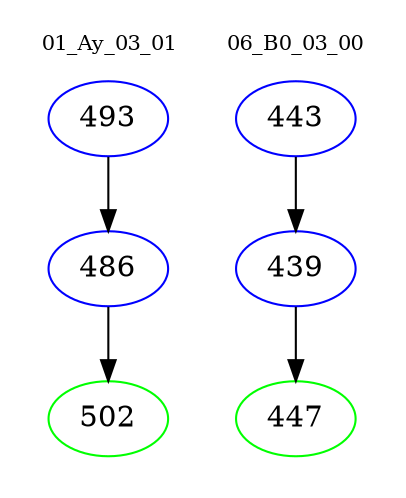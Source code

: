 digraph{
subgraph cluster_0 {
color = white
label = "01_Ay_03_01";
fontsize=10;
T0_493 [label="493", color="blue"]
T0_493 -> T0_486 [color="black"]
T0_486 [label="486", color="blue"]
T0_486 -> T0_502 [color="black"]
T0_502 [label="502", color="green"]
}
subgraph cluster_1 {
color = white
label = "06_B0_03_00";
fontsize=10;
T1_443 [label="443", color="blue"]
T1_443 -> T1_439 [color="black"]
T1_439 [label="439", color="blue"]
T1_439 -> T1_447 [color="black"]
T1_447 [label="447", color="green"]
}
}
